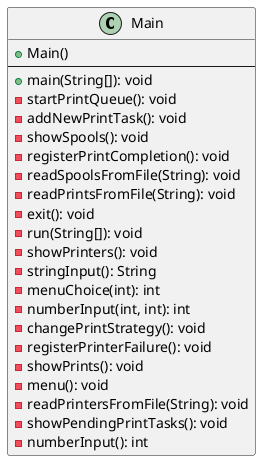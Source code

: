 @startuml
'https://plantuml.com/sequence-diagram

class Main {
    + Main()
    ---
    + main(String[]): void
    - startPrintQueue(): void
    - addNewPrintTask(): void
    - showSpools(): void
    - registerPrintCompletion(): void
    - readSpoolsFromFile(String): void
    - readPrintsFromFile(String): void
    - exit(): void
    - run(String[]): void
    - showPrinters(): void
    - stringInput(): String
    - menuChoice(int): int
    - numberInput(int, int): int
    - changePrintStrategy(): void
    - registerPrinterFailure(): void
    - showPrints(): void
    - menu(): void
    - readPrintersFromFile(String): void
    - showPendingPrintTasks(): void
    - numberInput(): int
}
@enduml